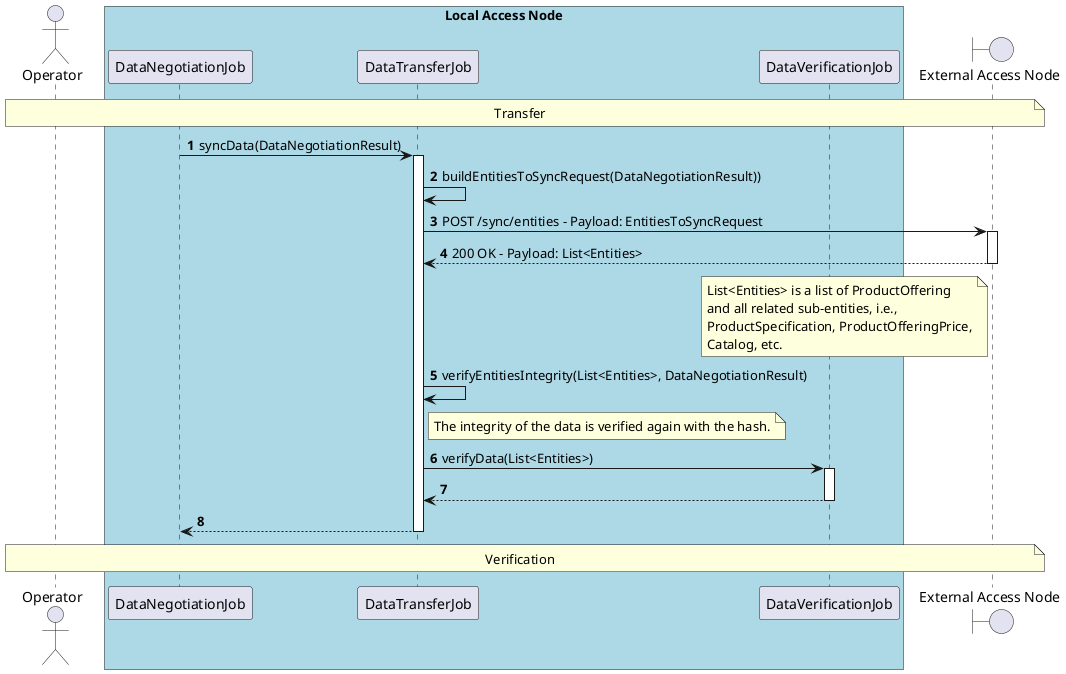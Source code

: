 @startuml
'https://plantuml.com/sequence-diagram

autonumber
skinparam BoxPadding 10

' -------------------- Headers -------------------- '

actor "Operator" as operator

box "Local Access Node" #LightBlue
    participant "DataNegotiationJob" as dnj
    participant "DataTransferJob" as dtj
    participant "DataVerificationJob" as dvj
end box

boundary "External Access Node" as external_access_node

' -------------------- Diagram -------------------- '


note over operator, external_access_node
    Transfer
end note

dnj -> dtj++: syncData(DataNegotiationResult)
    dtj -> dtj: buildEntitiesToSyncRequest(DataNegotiationResult))
    dtj -> external_access_node++: POST /sync/entities - Payload: EntitiesToSyncRequest
    return 200 OK - Payload: List<Entities>
    note left of external_access_node
        List<Entities> is a list of ProductOffering
        and all related sub-entities, i.e.,
        ProductSpecification, ProductOfferingPrice,
        Catalog, etc.
    end note

    dtj -> dtj: verifyEntitiesIntegrity(List<Entities>, DataNegotiationResult)
    note right of dtj
        The integrity of the data is verified again with the hash.
    end note

    dtj -> dvj++: verifyData(List<Entities>)
    return
return

note over operator, external_access_node
    Verification
end note



@enduml
